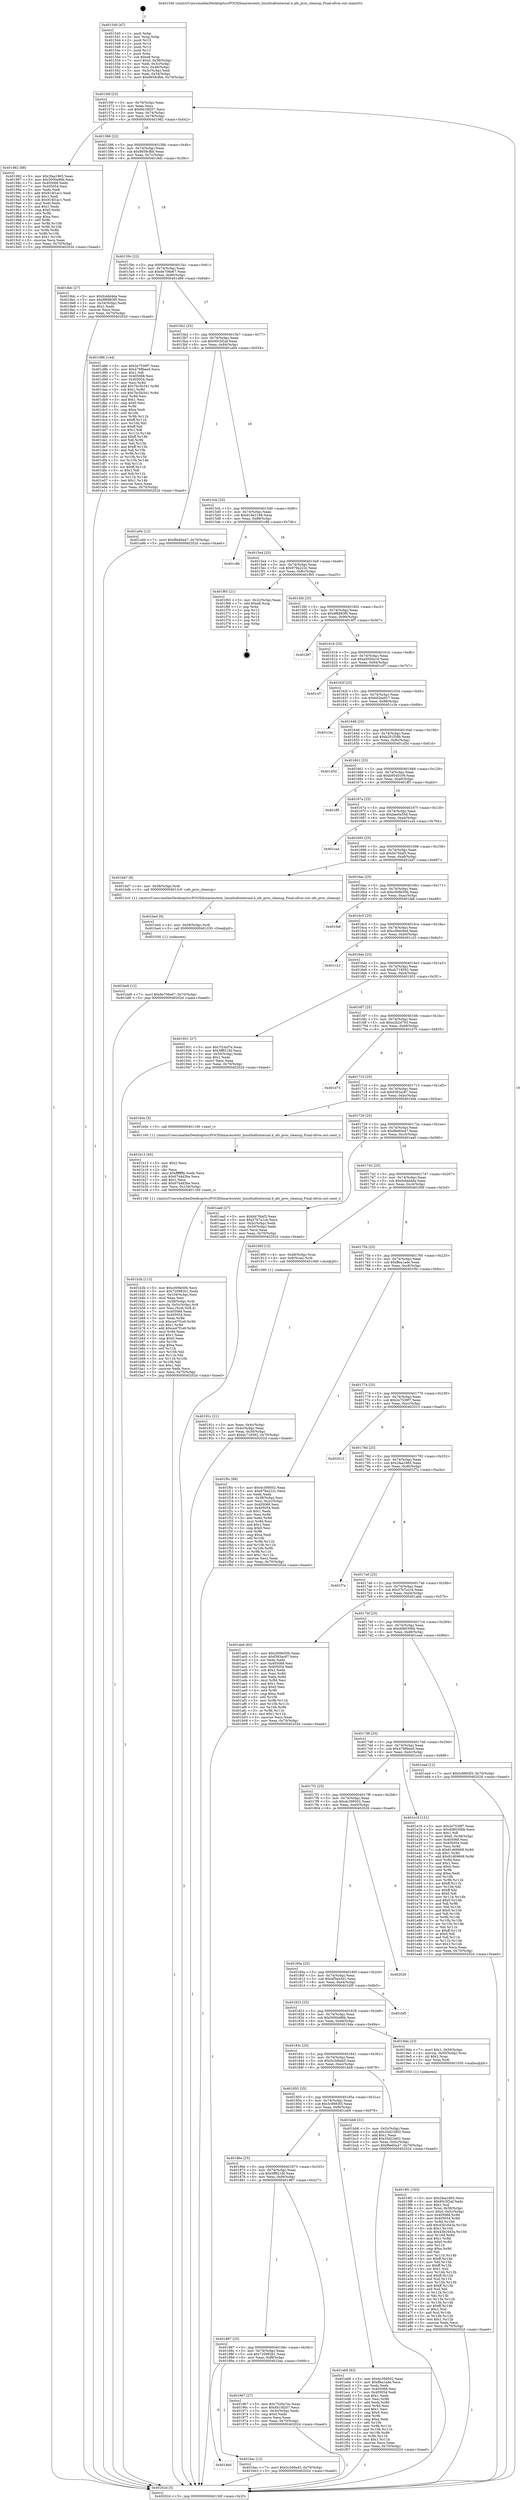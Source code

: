 digraph "0x401540" {
  label = "0x401540 (/mnt/c/Users/mathe/Desktop/tcc/POCII/binaries/extr_linuxfsafsinternal.h_afs_proc_cleanup_Final-ollvm.out::main(0))"
  labelloc = "t"
  node[shape=record]

  Entry [label="",width=0.3,height=0.3,shape=circle,fillcolor=black,style=filled]
  "0x40156f" [label="{
     0x40156f [23]\l
     | [instrs]\l
     &nbsp;&nbsp;0x40156f \<+3\>: mov -0x70(%rbp),%eax\l
     &nbsp;&nbsp;0x401572 \<+2\>: mov %eax,%ecx\l
     &nbsp;&nbsp;0x401574 \<+6\>: sub $0x8410f207,%ecx\l
     &nbsp;&nbsp;0x40157a \<+3\>: mov %eax,-0x74(%rbp)\l
     &nbsp;&nbsp;0x40157d \<+3\>: mov %ecx,-0x78(%rbp)\l
     &nbsp;&nbsp;0x401580 \<+6\>: je 0000000000401982 \<main+0x442\>\l
  }"]
  "0x401982" [label="{
     0x401982 [88]\l
     | [instrs]\l
     &nbsp;&nbsp;0x401982 \<+5\>: mov $0x2faa1865,%eax\l
     &nbsp;&nbsp;0x401987 \<+5\>: mov $0x5000e86b,%ecx\l
     &nbsp;&nbsp;0x40198c \<+7\>: mov 0x405068,%edx\l
     &nbsp;&nbsp;0x401993 \<+7\>: mov 0x405054,%esi\l
     &nbsp;&nbsp;0x40199a \<+2\>: mov %edx,%edi\l
     &nbsp;&nbsp;0x40199c \<+6\>: add $0x914f1ac1,%edi\l
     &nbsp;&nbsp;0x4019a2 \<+3\>: sub $0x1,%edi\l
     &nbsp;&nbsp;0x4019a5 \<+6\>: sub $0x914f1ac1,%edi\l
     &nbsp;&nbsp;0x4019ab \<+3\>: imul %edi,%edx\l
     &nbsp;&nbsp;0x4019ae \<+3\>: and $0x1,%edx\l
     &nbsp;&nbsp;0x4019b1 \<+3\>: cmp $0x0,%edx\l
     &nbsp;&nbsp;0x4019b4 \<+4\>: sete %r8b\l
     &nbsp;&nbsp;0x4019b8 \<+3\>: cmp $0xa,%esi\l
     &nbsp;&nbsp;0x4019bb \<+4\>: setl %r9b\l
     &nbsp;&nbsp;0x4019bf \<+3\>: mov %r8b,%r10b\l
     &nbsp;&nbsp;0x4019c2 \<+3\>: and %r9b,%r10b\l
     &nbsp;&nbsp;0x4019c5 \<+3\>: xor %r9b,%r8b\l
     &nbsp;&nbsp;0x4019c8 \<+3\>: or %r8b,%r10b\l
     &nbsp;&nbsp;0x4019cb \<+4\>: test $0x1,%r10b\l
     &nbsp;&nbsp;0x4019cf \<+3\>: cmovne %ecx,%eax\l
     &nbsp;&nbsp;0x4019d2 \<+3\>: mov %eax,-0x70(%rbp)\l
     &nbsp;&nbsp;0x4019d5 \<+5\>: jmp 000000000040202d \<main+0xaed\>\l
  }"]
  "0x401586" [label="{
     0x401586 [22]\l
     | [instrs]\l
     &nbsp;&nbsp;0x401586 \<+5\>: jmp 000000000040158b \<main+0x4b\>\l
     &nbsp;&nbsp;0x40158b \<+3\>: mov -0x74(%rbp),%eax\l
     &nbsp;&nbsp;0x40158e \<+5\>: sub $0x8658cfbb,%eax\l
     &nbsp;&nbsp;0x401593 \<+3\>: mov %eax,-0x7c(%rbp)\l
     &nbsp;&nbsp;0x401596 \<+6\>: je 00000000004018dc \<main+0x39c\>\l
  }"]
  Exit [label="",width=0.3,height=0.3,shape=circle,fillcolor=black,style=filled,peripheries=2]
  "0x4018dc" [label="{
     0x4018dc [27]\l
     | [instrs]\l
     &nbsp;&nbsp;0x4018dc \<+5\>: mov $0xfcddd4da,%eax\l
     &nbsp;&nbsp;0x4018e1 \<+5\>: mov $0x9f6883f0,%ecx\l
     &nbsp;&nbsp;0x4018e6 \<+3\>: mov -0x34(%rbp),%edx\l
     &nbsp;&nbsp;0x4018e9 \<+3\>: cmp $0x2,%edx\l
     &nbsp;&nbsp;0x4018ec \<+3\>: cmovne %ecx,%eax\l
     &nbsp;&nbsp;0x4018ef \<+3\>: mov %eax,-0x70(%rbp)\l
     &nbsp;&nbsp;0x4018f2 \<+5\>: jmp 000000000040202d \<main+0xaed\>\l
  }"]
  "0x40159c" [label="{
     0x40159c [22]\l
     | [instrs]\l
     &nbsp;&nbsp;0x40159c \<+5\>: jmp 00000000004015a1 \<main+0x61\>\l
     &nbsp;&nbsp;0x4015a1 \<+3\>: mov -0x74(%rbp),%eax\l
     &nbsp;&nbsp;0x4015a4 \<+5\>: sub $0x8e706e67,%eax\l
     &nbsp;&nbsp;0x4015a9 \<+3\>: mov %eax,-0x80(%rbp)\l
     &nbsp;&nbsp;0x4015ac \<+6\>: je 0000000000401d86 \<main+0x846\>\l
  }"]
  "0x40202d" [label="{
     0x40202d [5]\l
     | [instrs]\l
     &nbsp;&nbsp;0x40202d \<+5\>: jmp 000000000040156f \<main+0x2f\>\l
  }"]
  "0x401540" [label="{
     0x401540 [47]\l
     | [instrs]\l
     &nbsp;&nbsp;0x401540 \<+1\>: push %rbp\l
     &nbsp;&nbsp;0x401541 \<+3\>: mov %rsp,%rbp\l
     &nbsp;&nbsp;0x401544 \<+2\>: push %r15\l
     &nbsp;&nbsp;0x401546 \<+2\>: push %r14\l
     &nbsp;&nbsp;0x401548 \<+2\>: push %r13\l
     &nbsp;&nbsp;0x40154a \<+2\>: push %r12\l
     &nbsp;&nbsp;0x40154c \<+1\>: push %rbx\l
     &nbsp;&nbsp;0x40154d \<+7\>: sub $0xe8,%rsp\l
     &nbsp;&nbsp;0x401554 \<+7\>: movl $0x0,-0x38(%rbp)\l
     &nbsp;&nbsp;0x40155b \<+3\>: mov %edi,-0x3c(%rbp)\l
     &nbsp;&nbsp;0x40155e \<+4\>: mov %rsi,-0x48(%rbp)\l
     &nbsp;&nbsp;0x401562 \<+3\>: mov -0x3c(%rbp),%edi\l
     &nbsp;&nbsp;0x401565 \<+3\>: mov %edi,-0x34(%rbp)\l
     &nbsp;&nbsp;0x401568 \<+7\>: movl $0x8658cfbb,-0x70(%rbp)\l
  }"]
  "0x401be9" [label="{
     0x401be9 [12]\l
     | [instrs]\l
     &nbsp;&nbsp;0x401be9 \<+7\>: movl $0x8e706e67,-0x70(%rbp)\l
     &nbsp;&nbsp;0x401bf0 \<+5\>: jmp 000000000040202d \<main+0xaed\>\l
  }"]
  "0x401d86" [label="{
     0x401d86 [144]\l
     | [instrs]\l
     &nbsp;&nbsp;0x401d86 \<+5\>: mov $0x2e7539f7,%eax\l
     &nbsp;&nbsp;0x401d8b \<+5\>: mov $0x4798bee5,%ecx\l
     &nbsp;&nbsp;0x401d90 \<+2\>: mov $0x1,%dl\l
     &nbsp;&nbsp;0x401d92 \<+7\>: mov 0x405068,%esi\l
     &nbsp;&nbsp;0x401d99 \<+7\>: mov 0x405054,%edi\l
     &nbsp;&nbsp;0x401da0 \<+3\>: mov %esi,%r8d\l
     &nbsp;&nbsp;0x401da3 \<+7\>: add $0x7bc5b341,%r8d\l
     &nbsp;&nbsp;0x401daa \<+4\>: sub $0x1,%r8d\l
     &nbsp;&nbsp;0x401dae \<+7\>: sub $0x7bc5b341,%r8d\l
     &nbsp;&nbsp;0x401db5 \<+4\>: imul %r8d,%esi\l
     &nbsp;&nbsp;0x401db9 \<+3\>: and $0x1,%esi\l
     &nbsp;&nbsp;0x401dbc \<+3\>: cmp $0x0,%esi\l
     &nbsp;&nbsp;0x401dbf \<+4\>: sete %r9b\l
     &nbsp;&nbsp;0x401dc3 \<+3\>: cmp $0xa,%edi\l
     &nbsp;&nbsp;0x401dc6 \<+4\>: setl %r10b\l
     &nbsp;&nbsp;0x401dca \<+3\>: mov %r9b,%r11b\l
     &nbsp;&nbsp;0x401dcd \<+4\>: xor $0xff,%r11b\l
     &nbsp;&nbsp;0x401dd1 \<+3\>: mov %r10b,%bl\l
     &nbsp;&nbsp;0x401dd4 \<+3\>: xor $0xff,%bl\l
     &nbsp;&nbsp;0x401dd7 \<+3\>: xor $0x1,%dl\l
     &nbsp;&nbsp;0x401dda \<+3\>: mov %r11b,%r14b\l
     &nbsp;&nbsp;0x401ddd \<+4\>: and $0xff,%r14b\l
     &nbsp;&nbsp;0x401de1 \<+3\>: and %dl,%r9b\l
     &nbsp;&nbsp;0x401de4 \<+3\>: mov %bl,%r15b\l
     &nbsp;&nbsp;0x401de7 \<+4\>: and $0xff,%r15b\l
     &nbsp;&nbsp;0x401deb \<+3\>: and %dl,%r10b\l
     &nbsp;&nbsp;0x401dee \<+3\>: or %r9b,%r14b\l
     &nbsp;&nbsp;0x401df1 \<+3\>: or %r10b,%r15b\l
     &nbsp;&nbsp;0x401df4 \<+3\>: xor %r15b,%r14b\l
     &nbsp;&nbsp;0x401df7 \<+3\>: or %bl,%r11b\l
     &nbsp;&nbsp;0x401dfa \<+4\>: xor $0xff,%r11b\l
     &nbsp;&nbsp;0x401dfe \<+3\>: or $0x1,%dl\l
     &nbsp;&nbsp;0x401e01 \<+3\>: and %dl,%r11b\l
     &nbsp;&nbsp;0x401e04 \<+3\>: or %r11b,%r14b\l
     &nbsp;&nbsp;0x401e07 \<+4\>: test $0x1,%r14b\l
     &nbsp;&nbsp;0x401e0b \<+3\>: cmovne %ecx,%eax\l
     &nbsp;&nbsp;0x401e0e \<+3\>: mov %eax,-0x70(%rbp)\l
     &nbsp;&nbsp;0x401e11 \<+5\>: jmp 000000000040202d \<main+0xaed\>\l
  }"]
  "0x4015b2" [label="{
     0x4015b2 [25]\l
     | [instrs]\l
     &nbsp;&nbsp;0x4015b2 \<+5\>: jmp 00000000004015b7 \<main+0x77\>\l
     &nbsp;&nbsp;0x4015b7 \<+3\>: mov -0x74(%rbp),%eax\l
     &nbsp;&nbsp;0x4015ba \<+5\>: sub $0x90c5f2af,%eax\l
     &nbsp;&nbsp;0x4015bf \<+6\>: mov %eax,-0x84(%rbp)\l
     &nbsp;&nbsp;0x4015c5 \<+6\>: je 0000000000401a94 \<main+0x554\>\l
  }"]
  "0x401be0" [label="{
     0x401be0 [9]\l
     | [instrs]\l
     &nbsp;&nbsp;0x401be0 \<+4\>: mov -0x58(%rbp),%rdi\l
     &nbsp;&nbsp;0x401be4 \<+5\>: call 0000000000401030 \<free@plt\>\l
     | [calls]\l
     &nbsp;&nbsp;0x401030 \{1\} (unknown)\l
  }"]
  "0x401a94" [label="{
     0x401a94 [12]\l
     | [instrs]\l
     &nbsp;&nbsp;0x401a94 \<+7\>: movl $0xf8e60a47,-0x70(%rbp)\l
     &nbsp;&nbsp;0x401a9b \<+5\>: jmp 000000000040202d \<main+0xaed\>\l
  }"]
  "0x4015cb" [label="{
     0x4015cb [25]\l
     | [instrs]\l
     &nbsp;&nbsp;0x4015cb \<+5\>: jmp 00000000004015d0 \<main+0x90\>\l
     &nbsp;&nbsp;0x4015d0 \<+3\>: mov -0x74(%rbp),%eax\l
     &nbsp;&nbsp;0x4015d3 \<+5\>: sub $0x918e2188,%eax\l
     &nbsp;&nbsp;0x4015d8 \<+6\>: mov %eax,-0x88(%rbp)\l
     &nbsp;&nbsp;0x4015de \<+6\>: je 0000000000401c8b \<main+0x74b\>\l
  }"]
  "0x4018a0" [label="{
     0x4018a0\l
  }", style=dashed]
  "0x401c8b" [label="{
     0x401c8b\l
  }", style=dashed]
  "0x4015e4" [label="{
     0x4015e4 [25]\l
     | [instrs]\l
     &nbsp;&nbsp;0x4015e4 \<+5\>: jmp 00000000004015e9 \<main+0xa9\>\l
     &nbsp;&nbsp;0x4015e9 \<+3\>: mov -0x74(%rbp),%eax\l
     &nbsp;&nbsp;0x4015ec \<+5\>: sub $0x979a222c,%eax\l
     &nbsp;&nbsp;0x4015f1 \<+6\>: mov %eax,-0x8c(%rbp)\l
     &nbsp;&nbsp;0x4015f7 \<+6\>: je 0000000000401f65 \<main+0xa25\>\l
  }"]
  "0x401bac" [label="{
     0x401bac [12]\l
     | [instrs]\l
     &nbsp;&nbsp;0x401bac \<+7\>: movl $0x5c3d9a45,-0x70(%rbp)\l
     &nbsp;&nbsp;0x401bb3 \<+5\>: jmp 000000000040202d \<main+0xaed\>\l
  }"]
  "0x401f65" [label="{
     0x401f65 [21]\l
     | [instrs]\l
     &nbsp;&nbsp;0x401f65 \<+3\>: mov -0x2c(%rbp),%eax\l
     &nbsp;&nbsp;0x401f68 \<+7\>: add $0xe8,%rsp\l
     &nbsp;&nbsp;0x401f6f \<+1\>: pop %rbx\l
     &nbsp;&nbsp;0x401f70 \<+2\>: pop %r12\l
     &nbsp;&nbsp;0x401f72 \<+2\>: pop %r13\l
     &nbsp;&nbsp;0x401f74 \<+2\>: pop %r14\l
     &nbsp;&nbsp;0x401f76 \<+2\>: pop %r15\l
     &nbsp;&nbsp;0x401f78 \<+1\>: pop %rbp\l
     &nbsp;&nbsp;0x401f79 \<+1\>: ret\l
  }"]
  "0x4015fd" [label="{
     0x4015fd [25]\l
     | [instrs]\l
     &nbsp;&nbsp;0x4015fd \<+5\>: jmp 0000000000401602 \<main+0xc2\>\l
     &nbsp;&nbsp;0x401602 \<+3\>: mov -0x74(%rbp),%eax\l
     &nbsp;&nbsp;0x401605 \<+5\>: sub $0x9f6883f0,%eax\l
     &nbsp;&nbsp;0x40160a \<+6\>: mov %eax,-0x90(%rbp)\l
     &nbsp;&nbsp;0x401610 \<+6\>: je 00000000004018f7 \<main+0x3b7\>\l
  }"]
  "0x401b3b" [label="{
     0x401b3b [113]\l
     | [instrs]\l
     &nbsp;&nbsp;0x401b3b \<+5\>: mov $0xc009e50b,%ecx\l
     &nbsp;&nbsp;0x401b40 \<+5\>: mov $0x720982b1,%edx\l
     &nbsp;&nbsp;0x401b45 \<+6\>: mov -0x104(%rbp),%esi\l
     &nbsp;&nbsp;0x401b4b \<+3\>: imul %eax,%esi\l
     &nbsp;&nbsp;0x401b4e \<+4\>: mov -0x58(%rbp),%rdi\l
     &nbsp;&nbsp;0x401b52 \<+4\>: movslq -0x5c(%rbp),%r8\l
     &nbsp;&nbsp;0x401b56 \<+4\>: mov %esi,(%rdi,%r8,4)\l
     &nbsp;&nbsp;0x401b5a \<+7\>: mov 0x405068,%eax\l
     &nbsp;&nbsp;0x401b61 \<+7\>: mov 0x405054,%esi\l
     &nbsp;&nbsp;0x401b68 \<+3\>: mov %eax,%r9d\l
     &nbsp;&nbsp;0x401b6b \<+7\>: sub $0xce47f1e9,%r9d\l
     &nbsp;&nbsp;0x401b72 \<+4\>: sub $0x1,%r9d\l
     &nbsp;&nbsp;0x401b76 \<+7\>: add $0xce47f1e9,%r9d\l
     &nbsp;&nbsp;0x401b7d \<+4\>: imul %r9d,%eax\l
     &nbsp;&nbsp;0x401b81 \<+3\>: and $0x1,%eax\l
     &nbsp;&nbsp;0x401b84 \<+3\>: cmp $0x0,%eax\l
     &nbsp;&nbsp;0x401b87 \<+4\>: sete %r10b\l
     &nbsp;&nbsp;0x401b8b \<+3\>: cmp $0xa,%esi\l
     &nbsp;&nbsp;0x401b8e \<+4\>: setl %r11b\l
     &nbsp;&nbsp;0x401b92 \<+3\>: mov %r10b,%bl\l
     &nbsp;&nbsp;0x401b95 \<+3\>: and %r11b,%bl\l
     &nbsp;&nbsp;0x401b98 \<+3\>: xor %r11b,%r10b\l
     &nbsp;&nbsp;0x401b9b \<+3\>: or %r10b,%bl\l
     &nbsp;&nbsp;0x401b9e \<+3\>: test $0x1,%bl\l
     &nbsp;&nbsp;0x401ba1 \<+3\>: cmovne %edx,%ecx\l
     &nbsp;&nbsp;0x401ba4 \<+3\>: mov %ecx,-0x70(%rbp)\l
     &nbsp;&nbsp;0x401ba7 \<+5\>: jmp 000000000040202d \<main+0xaed\>\l
  }"]
  "0x4018f7" [label="{
     0x4018f7\l
  }", style=dashed]
  "0x401616" [label="{
     0x401616 [25]\l
     | [instrs]\l
     &nbsp;&nbsp;0x401616 \<+5\>: jmp 000000000040161b \<main+0xdb\>\l
     &nbsp;&nbsp;0x40161b \<+3\>: mov -0x74(%rbp),%eax\l
     &nbsp;&nbsp;0x40161e \<+5\>: sub $0xa5050a16,%eax\l
     &nbsp;&nbsp;0x401623 \<+6\>: mov %eax,-0x94(%rbp)\l
     &nbsp;&nbsp;0x401629 \<+6\>: je 0000000000401cf7 \<main+0x7b7\>\l
  }"]
  "0x401b13" [label="{
     0x401b13 [40]\l
     | [instrs]\l
     &nbsp;&nbsp;0x401b13 \<+5\>: mov $0x2,%ecx\l
     &nbsp;&nbsp;0x401b18 \<+1\>: cltd\l
     &nbsp;&nbsp;0x401b19 \<+2\>: idiv %ecx\l
     &nbsp;&nbsp;0x401b1b \<+6\>: imul $0xfffffffe,%edx,%ecx\l
     &nbsp;&nbsp;0x401b21 \<+6\>: sub $0x6744d3be,%ecx\l
     &nbsp;&nbsp;0x401b27 \<+3\>: add $0x1,%ecx\l
     &nbsp;&nbsp;0x401b2a \<+6\>: add $0x6744d3be,%ecx\l
     &nbsp;&nbsp;0x401b30 \<+6\>: mov %ecx,-0x104(%rbp)\l
     &nbsp;&nbsp;0x401b36 \<+5\>: call 0000000000401160 \<next_i\>\l
     | [calls]\l
     &nbsp;&nbsp;0x401160 \{1\} (/mnt/c/Users/mathe/Desktop/tcc/POCII/binaries/extr_linuxfsafsinternal.h_afs_proc_cleanup_Final-ollvm.out::next_i)\l
  }"]
  "0x401cf7" [label="{
     0x401cf7\l
  }", style=dashed]
  "0x40162f" [label="{
     0x40162f [25]\l
     | [instrs]\l
     &nbsp;&nbsp;0x40162f \<+5\>: jmp 0000000000401634 \<main+0xf4\>\l
     &nbsp;&nbsp;0x401634 \<+3\>: mov -0x74(%rbp),%eax\l
     &nbsp;&nbsp;0x401637 \<+5\>: sub $0xb02ea917,%eax\l
     &nbsp;&nbsp;0x40163c \<+6\>: mov %eax,-0x98(%rbp)\l
     &nbsp;&nbsp;0x401642 \<+6\>: je 0000000000401c3e \<main+0x6fe\>\l
  }"]
  "0x4019f1" [label="{
     0x4019f1 [163]\l
     | [instrs]\l
     &nbsp;&nbsp;0x4019f1 \<+5\>: mov $0x2faa1865,%ecx\l
     &nbsp;&nbsp;0x4019f6 \<+5\>: mov $0x90c5f2af,%edx\l
     &nbsp;&nbsp;0x4019fb \<+3\>: mov $0x1,%sil\l
     &nbsp;&nbsp;0x4019fe \<+4\>: mov %rax,-0x58(%rbp)\l
     &nbsp;&nbsp;0x401a02 \<+7\>: movl $0x0,-0x5c(%rbp)\l
     &nbsp;&nbsp;0x401a09 \<+8\>: mov 0x405068,%r8d\l
     &nbsp;&nbsp;0x401a11 \<+8\>: mov 0x405054,%r9d\l
     &nbsp;&nbsp;0x401a19 \<+3\>: mov %r8d,%r10d\l
     &nbsp;&nbsp;0x401a1c \<+7\>: add $0x43b1643a,%r10d\l
     &nbsp;&nbsp;0x401a23 \<+4\>: sub $0x1,%r10d\l
     &nbsp;&nbsp;0x401a27 \<+7\>: sub $0x43b1643a,%r10d\l
     &nbsp;&nbsp;0x401a2e \<+4\>: imul %r10d,%r8d\l
     &nbsp;&nbsp;0x401a32 \<+4\>: and $0x1,%r8d\l
     &nbsp;&nbsp;0x401a36 \<+4\>: cmp $0x0,%r8d\l
     &nbsp;&nbsp;0x401a3a \<+4\>: sete %r11b\l
     &nbsp;&nbsp;0x401a3e \<+4\>: cmp $0xa,%r9d\l
     &nbsp;&nbsp;0x401a42 \<+3\>: setl %bl\l
     &nbsp;&nbsp;0x401a45 \<+3\>: mov %r11b,%r14b\l
     &nbsp;&nbsp;0x401a48 \<+4\>: xor $0xff,%r14b\l
     &nbsp;&nbsp;0x401a4c \<+3\>: mov %bl,%r15b\l
     &nbsp;&nbsp;0x401a4f \<+4\>: xor $0xff,%r15b\l
     &nbsp;&nbsp;0x401a53 \<+4\>: xor $0x1,%sil\l
     &nbsp;&nbsp;0x401a57 \<+3\>: mov %r14b,%r12b\l
     &nbsp;&nbsp;0x401a5a \<+4\>: and $0xff,%r12b\l
     &nbsp;&nbsp;0x401a5e \<+3\>: and %sil,%r11b\l
     &nbsp;&nbsp;0x401a61 \<+3\>: mov %r15b,%r13b\l
     &nbsp;&nbsp;0x401a64 \<+4\>: and $0xff,%r13b\l
     &nbsp;&nbsp;0x401a68 \<+3\>: and %sil,%bl\l
     &nbsp;&nbsp;0x401a6b \<+3\>: or %r11b,%r12b\l
     &nbsp;&nbsp;0x401a6e \<+3\>: or %bl,%r13b\l
     &nbsp;&nbsp;0x401a71 \<+3\>: xor %r13b,%r12b\l
     &nbsp;&nbsp;0x401a74 \<+3\>: or %r15b,%r14b\l
     &nbsp;&nbsp;0x401a77 \<+4\>: xor $0xff,%r14b\l
     &nbsp;&nbsp;0x401a7b \<+4\>: or $0x1,%sil\l
     &nbsp;&nbsp;0x401a7f \<+3\>: and %sil,%r14b\l
     &nbsp;&nbsp;0x401a82 \<+3\>: or %r14b,%r12b\l
     &nbsp;&nbsp;0x401a85 \<+4\>: test $0x1,%r12b\l
     &nbsp;&nbsp;0x401a89 \<+3\>: cmovne %edx,%ecx\l
     &nbsp;&nbsp;0x401a8c \<+3\>: mov %ecx,-0x70(%rbp)\l
     &nbsp;&nbsp;0x401a8f \<+5\>: jmp 000000000040202d \<main+0xaed\>\l
  }"]
  "0x401c3e" [label="{
     0x401c3e\l
  }", style=dashed]
  "0x401648" [label="{
     0x401648 [25]\l
     | [instrs]\l
     &nbsp;&nbsp;0x401648 \<+5\>: jmp 000000000040164d \<main+0x10d\>\l
     &nbsp;&nbsp;0x40164d \<+3\>: mov -0x74(%rbp),%eax\l
     &nbsp;&nbsp;0x401650 \<+5\>: sub $0xb201f58b,%eax\l
     &nbsp;&nbsp;0x401655 \<+6\>: mov %eax,-0x9c(%rbp)\l
     &nbsp;&nbsp;0x40165b \<+6\>: je 0000000000401d5d \<main+0x81d\>\l
  }"]
  "0x401887" [label="{
     0x401887 [25]\l
     | [instrs]\l
     &nbsp;&nbsp;0x401887 \<+5\>: jmp 000000000040188c \<main+0x34c\>\l
     &nbsp;&nbsp;0x40188c \<+3\>: mov -0x74(%rbp),%eax\l
     &nbsp;&nbsp;0x40188f \<+5\>: sub $0x720982b1,%eax\l
     &nbsp;&nbsp;0x401894 \<+6\>: mov %eax,-0xf8(%rbp)\l
     &nbsp;&nbsp;0x40189a \<+6\>: je 0000000000401bac \<main+0x66c\>\l
  }"]
  "0x401d5d" [label="{
     0x401d5d\l
  }", style=dashed]
  "0x401661" [label="{
     0x401661 [25]\l
     | [instrs]\l
     &nbsp;&nbsp;0x401661 \<+5\>: jmp 0000000000401666 \<main+0x126\>\l
     &nbsp;&nbsp;0x401666 \<+3\>: mov -0x74(%rbp),%eax\l
     &nbsp;&nbsp;0x401669 \<+5\>: sub $0xb9540109,%eax\l
     &nbsp;&nbsp;0x40166e \<+6\>: mov %eax,-0xa0(%rbp)\l
     &nbsp;&nbsp;0x401674 \<+6\>: je 0000000000401ff5 \<main+0xab5\>\l
  }"]
  "0x401967" [label="{
     0x401967 [27]\l
     | [instrs]\l
     &nbsp;&nbsp;0x401967 \<+5\>: mov $0x7520e7ec,%eax\l
     &nbsp;&nbsp;0x40196c \<+5\>: mov $0x8410f207,%ecx\l
     &nbsp;&nbsp;0x401971 \<+3\>: mov -0x30(%rbp),%edx\l
     &nbsp;&nbsp;0x401974 \<+3\>: cmp $0x0,%edx\l
     &nbsp;&nbsp;0x401977 \<+3\>: cmove %ecx,%eax\l
     &nbsp;&nbsp;0x40197a \<+3\>: mov %eax,-0x70(%rbp)\l
     &nbsp;&nbsp;0x40197d \<+5\>: jmp 000000000040202d \<main+0xaed\>\l
  }"]
  "0x401ff5" [label="{
     0x401ff5\l
  }", style=dashed]
  "0x40167a" [label="{
     0x40167a [25]\l
     | [instrs]\l
     &nbsp;&nbsp;0x40167a \<+5\>: jmp 000000000040167f \<main+0x13f\>\l
     &nbsp;&nbsp;0x40167f \<+3\>: mov -0x74(%rbp),%eax\l
     &nbsp;&nbsp;0x401682 \<+5\>: sub $0xbae0e55d,%eax\l
     &nbsp;&nbsp;0x401687 \<+6\>: mov %eax,-0xa4(%rbp)\l
     &nbsp;&nbsp;0x40168d \<+6\>: je 0000000000401ca4 \<main+0x764\>\l
  }"]
  "0x40186e" [label="{
     0x40186e [25]\l
     | [instrs]\l
     &nbsp;&nbsp;0x40186e \<+5\>: jmp 0000000000401873 \<main+0x333\>\l
     &nbsp;&nbsp;0x401873 \<+3\>: mov -0x74(%rbp),%eax\l
     &nbsp;&nbsp;0x401876 \<+5\>: sub $0x5ff821fd,%eax\l
     &nbsp;&nbsp;0x40187b \<+6\>: mov %eax,-0xf4(%rbp)\l
     &nbsp;&nbsp;0x401881 \<+6\>: je 0000000000401967 \<main+0x427\>\l
  }"]
  "0x401ca4" [label="{
     0x401ca4\l
  }", style=dashed]
  "0x401693" [label="{
     0x401693 [25]\l
     | [instrs]\l
     &nbsp;&nbsp;0x401693 \<+5\>: jmp 0000000000401698 \<main+0x158\>\l
     &nbsp;&nbsp;0x401698 \<+3\>: mov -0x74(%rbp),%eax\l
     &nbsp;&nbsp;0x40169b \<+5\>: sub $0xbb7fdaf3,%eax\l
     &nbsp;&nbsp;0x4016a0 \<+6\>: mov %eax,-0xa8(%rbp)\l
     &nbsp;&nbsp;0x4016a6 \<+6\>: je 0000000000401bd7 \<main+0x697\>\l
  }"]
  "0x401eb9" [label="{
     0x401eb9 [83]\l
     | [instrs]\l
     &nbsp;&nbsp;0x401eb9 \<+5\>: mov $0x4c399502,%eax\l
     &nbsp;&nbsp;0x401ebe \<+5\>: mov $0xffea1ade,%ecx\l
     &nbsp;&nbsp;0x401ec3 \<+2\>: xor %edx,%edx\l
     &nbsp;&nbsp;0x401ec5 \<+7\>: mov 0x405068,%esi\l
     &nbsp;&nbsp;0x401ecc \<+7\>: mov 0x405054,%edi\l
     &nbsp;&nbsp;0x401ed3 \<+3\>: sub $0x1,%edx\l
     &nbsp;&nbsp;0x401ed6 \<+3\>: mov %esi,%r8d\l
     &nbsp;&nbsp;0x401ed9 \<+3\>: add %edx,%r8d\l
     &nbsp;&nbsp;0x401edc \<+4\>: imul %r8d,%esi\l
     &nbsp;&nbsp;0x401ee0 \<+3\>: and $0x1,%esi\l
     &nbsp;&nbsp;0x401ee3 \<+3\>: cmp $0x0,%esi\l
     &nbsp;&nbsp;0x401ee6 \<+4\>: sete %r9b\l
     &nbsp;&nbsp;0x401eea \<+3\>: cmp $0xa,%edi\l
     &nbsp;&nbsp;0x401eed \<+4\>: setl %r10b\l
     &nbsp;&nbsp;0x401ef1 \<+3\>: mov %r9b,%r11b\l
     &nbsp;&nbsp;0x401ef4 \<+3\>: and %r10b,%r11b\l
     &nbsp;&nbsp;0x401ef7 \<+3\>: xor %r10b,%r9b\l
     &nbsp;&nbsp;0x401efa \<+3\>: or %r9b,%r11b\l
     &nbsp;&nbsp;0x401efd \<+4\>: test $0x1,%r11b\l
     &nbsp;&nbsp;0x401f01 \<+3\>: cmovne %ecx,%eax\l
     &nbsp;&nbsp;0x401f04 \<+3\>: mov %eax,-0x70(%rbp)\l
     &nbsp;&nbsp;0x401f07 \<+5\>: jmp 000000000040202d \<main+0xaed\>\l
  }"]
  "0x401bd7" [label="{
     0x401bd7 [9]\l
     | [instrs]\l
     &nbsp;&nbsp;0x401bd7 \<+4\>: mov -0x58(%rbp),%rdi\l
     &nbsp;&nbsp;0x401bdb \<+5\>: call 00000000004013c0 \<afs_proc_cleanup\>\l
     | [calls]\l
     &nbsp;&nbsp;0x4013c0 \{1\} (/mnt/c/Users/mathe/Desktop/tcc/POCII/binaries/extr_linuxfsafsinternal.h_afs_proc_cleanup_Final-ollvm.out::afs_proc_cleanup)\l
  }"]
  "0x4016ac" [label="{
     0x4016ac [25]\l
     | [instrs]\l
     &nbsp;&nbsp;0x4016ac \<+5\>: jmp 00000000004016b1 \<main+0x171\>\l
     &nbsp;&nbsp;0x4016b1 \<+3\>: mov -0x74(%rbp),%eax\l
     &nbsp;&nbsp;0x4016b4 \<+5\>: sub $0xc009e50b,%eax\l
     &nbsp;&nbsp;0x4016b9 \<+6\>: mov %eax,-0xac(%rbp)\l
     &nbsp;&nbsp;0x4016bf \<+6\>: je 0000000000401fa8 \<main+0xa68\>\l
  }"]
  "0x401855" [label="{
     0x401855 [25]\l
     | [instrs]\l
     &nbsp;&nbsp;0x401855 \<+5\>: jmp 000000000040185a \<main+0x31a\>\l
     &nbsp;&nbsp;0x40185a \<+3\>: mov -0x74(%rbp),%eax\l
     &nbsp;&nbsp;0x40185d \<+5\>: sub $0x5c9893f3,%eax\l
     &nbsp;&nbsp;0x401862 \<+6\>: mov %eax,-0xf0(%rbp)\l
     &nbsp;&nbsp;0x401868 \<+6\>: je 0000000000401eb9 \<main+0x979\>\l
  }"]
  "0x401fa8" [label="{
     0x401fa8\l
  }", style=dashed]
  "0x4016c5" [label="{
     0x4016c5 [25]\l
     | [instrs]\l
     &nbsp;&nbsp;0x4016c5 \<+5\>: jmp 00000000004016ca \<main+0x18a\>\l
     &nbsp;&nbsp;0x4016ca \<+3\>: mov -0x74(%rbp),%eax\l
     &nbsp;&nbsp;0x4016cd \<+5\>: sub $0xc0bdc9ed,%eax\l
     &nbsp;&nbsp;0x4016d2 \<+6\>: mov %eax,-0xb0(%rbp)\l
     &nbsp;&nbsp;0x4016d8 \<+6\>: je 0000000000401c23 \<main+0x6e3\>\l
  }"]
  "0x401bb8" [label="{
     0x401bb8 [31]\l
     | [instrs]\l
     &nbsp;&nbsp;0x401bb8 \<+3\>: mov -0x5c(%rbp),%eax\l
     &nbsp;&nbsp;0x401bbb \<+5\>: sub $0x35d23d02,%eax\l
     &nbsp;&nbsp;0x401bc0 \<+3\>: add $0x1,%eax\l
     &nbsp;&nbsp;0x401bc3 \<+5\>: add $0x35d23d02,%eax\l
     &nbsp;&nbsp;0x401bc8 \<+3\>: mov %eax,-0x5c(%rbp)\l
     &nbsp;&nbsp;0x401bcb \<+7\>: movl $0xf8e60a47,-0x70(%rbp)\l
     &nbsp;&nbsp;0x401bd2 \<+5\>: jmp 000000000040202d \<main+0xaed\>\l
  }"]
  "0x401c23" [label="{
     0x401c23\l
  }", style=dashed]
  "0x4016de" [label="{
     0x4016de [25]\l
     | [instrs]\l
     &nbsp;&nbsp;0x4016de \<+5\>: jmp 00000000004016e3 \<main+0x1a3\>\l
     &nbsp;&nbsp;0x4016e3 \<+3\>: mov -0x74(%rbp),%eax\l
     &nbsp;&nbsp;0x4016e6 \<+5\>: sub $0xdc718592,%eax\l
     &nbsp;&nbsp;0x4016eb \<+6\>: mov %eax,-0xb4(%rbp)\l
     &nbsp;&nbsp;0x4016f1 \<+6\>: je 0000000000401931 \<main+0x3f1\>\l
  }"]
  "0x40183c" [label="{
     0x40183c [25]\l
     | [instrs]\l
     &nbsp;&nbsp;0x40183c \<+5\>: jmp 0000000000401841 \<main+0x301\>\l
     &nbsp;&nbsp;0x401841 \<+3\>: mov -0x74(%rbp),%eax\l
     &nbsp;&nbsp;0x401844 \<+5\>: sub $0x5c3d9a45,%eax\l
     &nbsp;&nbsp;0x401849 \<+6\>: mov %eax,-0xec(%rbp)\l
     &nbsp;&nbsp;0x40184f \<+6\>: je 0000000000401bb8 \<main+0x678\>\l
  }"]
  "0x401931" [label="{
     0x401931 [27]\l
     | [instrs]\l
     &nbsp;&nbsp;0x401931 \<+5\>: mov $0x7f1dcf7e,%eax\l
     &nbsp;&nbsp;0x401936 \<+5\>: mov $0x5ff821fd,%ecx\l
     &nbsp;&nbsp;0x40193b \<+3\>: mov -0x30(%rbp),%edx\l
     &nbsp;&nbsp;0x40193e \<+3\>: cmp $0x1,%edx\l
     &nbsp;&nbsp;0x401941 \<+3\>: cmovl %ecx,%eax\l
     &nbsp;&nbsp;0x401944 \<+3\>: mov %eax,-0x70(%rbp)\l
     &nbsp;&nbsp;0x401947 \<+5\>: jmp 000000000040202d \<main+0xaed\>\l
  }"]
  "0x4016f7" [label="{
     0x4016f7 [25]\l
     | [instrs]\l
     &nbsp;&nbsp;0x4016f7 \<+5\>: jmp 00000000004016fc \<main+0x1bc\>\l
     &nbsp;&nbsp;0x4016fc \<+3\>: mov -0x74(%rbp),%eax\l
     &nbsp;&nbsp;0x4016ff \<+5\>: sub $0xe2b24793,%eax\l
     &nbsp;&nbsp;0x401704 \<+6\>: mov %eax,-0xb8(%rbp)\l
     &nbsp;&nbsp;0x40170a \<+6\>: je 0000000000401d75 \<main+0x835\>\l
  }"]
  "0x4019da" [label="{
     0x4019da [23]\l
     | [instrs]\l
     &nbsp;&nbsp;0x4019da \<+7\>: movl $0x1,-0x50(%rbp)\l
     &nbsp;&nbsp;0x4019e1 \<+4\>: movslq -0x50(%rbp),%rax\l
     &nbsp;&nbsp;0x4019e5 \<+4\>: shl $0x2,%rax\l
     &nbsp;&nbsp;0x4019e9 \<+3\>: mov %rax,%rdi\l
     &nbsp;&nbsp;0x4019ec \<+5\>: call 0000000000401050 \<malloc@plt\>\l
     | [calls]\l
     &nbsp;&nbsp;0x401050 \{1\} (unknown)\l
  }"]
  "0x401d75" [label="{
     0x401d75\l
  }", style=dashed]
  "0x401710" [label="{
     0x401710 [25]\l
     | [instrs]\l
     &nbsp;&nbsp;0x401710 \<+5\>: jmp 0000000000401715 \<main+0x1d5\>\l
     &nbsp;&nbsp;0x401715 \<+3\>: mov -0x74(%rbp),%eax\l
     &nbsp;&nbsp;0x401718 \<+5\>: sub $0xf383ac87,%eax\l
     &nbsp;&nbsp;0x40171d \<+6\>: mov %eax,-0xbc(%rbp)\l
     &nbsp;&nbsp;0x401723 \<+6\>: je 0000000000401b0e \<main+0x5ce\>\l
  }"]
  "0x401823" [label="{
     0x401823 [25]\l
     | [instrs]\l
     &nbsp;&nbsp;0x401823 \<+5\>: jmp 0000000000401828 \<main+0x2e8\>\l
     &nbsp;&nbsp;0x401828 \<+3\>: mov -0x74(%rbp),%eax\l
     &nbsp;&nbsp;0x40182b \<+5\>: sub $0x5000e86b,%eax\l
     &nbsp;&nbsp;0x401830 \<+6\>: mov %eax,-0xe8(%rbp)\l
     &nbsp;&nbsp;0x401836 \<+6\>: je 00000000004019da \<main+0x49a\>\l
  }"]
  "0x401b0e" [label="{
     0x401b0e [5]\l
     | [instrs]\l
     &nbsp;&nbsp;0x401b0e \<+5\>: call 0000000000401160 \<next_i\>\l
     | [calls]\l
     &nbsp;&nbsp;0x401160 \{1\} (/mnt/c/Users/mathe/Desktop/tcc/POCII/binaries/extr_linuxfsafsinternal.h_afs_proc_cleanup_Final-ollvm.out::next_i)\l
  }"]
  "0x401729" [label="{
     0x401729 [25]\l
     | [instrs]\l
     &nbsp;&nbsp;0x401729 \<+5\>: jmp 000000000040172e \<main+0x1ee\>\l
     &nbsp;&nbsp;0x40172e \<+3\>: mov -0x74(%rbp),%eax\l
     &nbsp;&nbsp;0x401731 \<+5\>: sub $0xf8e60a47,%eax\l
     &nbsp;&nbsp;0x401736 \<+6\>: mov %eax,-0xc0(%rbp)\l
     &nbsp;&nbsp;0x40173c \<+6\>: je 0000000000401aa0 \<main+0x560\>\l
  }"]
  "0x401bf5" [label="{
     0x401bf5\l
  }", style=dashed]
  "0x401aa0" [label="{
     0x401aa0 [27]\l
     | [instrs]\l
     &nbsp;&nbsp;0x401aa0 \<+5\>: mov $0xbb7fdaf3,%eax\l
     &nbsp;&nbsp;0x401aa5 \<+5\>: mov $0x37b7a1cb,%ecx\l
     &nbsp;&nbsp;0x401aaa \<+3\>: mov -0x5c(%rbp),%edx\l
     &nbsp;&nbsp;0x401aad \<+3\>: cmp -0x50(%rbp),%edx\l
     &nbsp;&nbsp;0x401ab0 \<+3\>: cmovl %ecx,%eax\l
     &nbsp;&nbsp;0x401ab3 \<+3\>: mov %eax,-0x70(%rbp)\l
     &nbsp;&nbsp;0x401ab6 \<+5\>: jmp 000000000040202d \<main+0xaed\>\l
  }"]
  "0x401742" [label="{
     0x401742 [25]\l
     | [instrs]\l
     &nbsp;&nbsp;0x401742 \<+5\>: jmp 0000000000401747 \<main+0x207\>\l
     &nbsp;&nbsp;0x401747 \<+3\>: mov -0x74(%rbp),%eax\l
     &nbsp;&nbsp;0x40174a \<+5\>: sub $0xfcddd4da,%eax\l
     &nbsp;&nbsp;0x40174f \<+6\>: mov %eax,-0xc4(%rbp)\l
     &nbsp;&nbsp;0x401755 \<+6\>: je 000000000040190f \<main+0x3cf\>\l
  }"]
  "0x40180a" [label="{
     0x40180a [25]\l
     | [instrs]\l
     &nbsp;&nbsp;0x40180a \<+5\>: jmp 000000000040180f \<main+0x2cf\>\l
     &nbsp;&nbsp;0x40180f \<+3\>: mov -0x74(%rbp),%eax\l
     &nbsp;&nbsp;0x401812 \<+5\>: sub $0x4f5e43d1,%eax\l
     &nbsp;&nbsp;0x401817 \<+6\>: mov %eax,-0xe4(%rbp)\l
     &nbsp;&nbsp;0x40181d \<+6\>: je 0000000000401bf5 \<main+0x6b5\>\l
  }"]
  "0x40190f" [label="{
     0x40190f [13]\l
     | [instrs]\l
     &nbsp;&nbsp;0x40190f \<+4\>: mov -0x48(%rbp),%rax\l
     &nbsp;&nbsp;0x401913 \<+4\>: mov 0x8(%rax),%rdi\l
     &nbsp;&nbsp;0x401917 \<+5\>: call 0000000000401060 \<atoi@plt\>\l
     | [calls]\l
     &nbsp;&nbsp;0x401060 \{1\} (unknown)\l
  }"]
  "0x40175b" [label="{
     0x40175b [25]\l
     | [instrs]\l
     &nbsp;&nbsp;0x40175b \<+5\>: jmp 0000000000401760 \<main+0x220\>\l
     &nbsp;&nbsp;0x401760 \<+3\>: mov -0x74(%rbp),%eax\l
     &nbsp;&nbsp;0x401763 \<+5\>: sub $0xffea1ade,%eax\l
     &nbsp;&nbsp;0x401768 \<+6\>: mov %eax,-0xc8(%rbp)\l
     &nbsp;&nbsp;0x40176e \<+6\>: je 0000000000401f0c \<main+0x9cc\>\l
  }"]
  "0x40191c" [label="{
     0x40191c [21]\l
     | [instrs]\l
     &nbsp;&nbsp;0x40191c \<+3\>: mov %eax,-0x4c(%rbp)\l
     &nbsp;&nbsp;0x40191f \<+3\>: mov -0x4c(%rbp),%eax\l
     &nbsp;&nbsp;0x401922 \<+3\>: mov %eax,-0x30(%rbp)\l
     &nbsp;&nbsp;0x401925 \<+7\>: movl $0xdc718592,-0x70(%rbp)\l
     &nbsp;&nbsp;0x40192c \<+5\>: jmp 000000000040202d \<main+0xaed\>\l
  }"]
  "0x402026" [label="{
     0x402026\l
  }", style=dashed]
  "0x401f0c" [label="{
     0x401f0c [89]\l
     | [instrs]\l
     &nbsp;&nbsp;0x401f0c \<+5\>: mov $0x4c399502,%eax\l
     &nbsp;&nbsp;0x401f11 \<+5\>: mov $0x979a222c,%ecx\l
     &nbsp;&nbsp;0x401f16 \<+2\>: xor %edx,%edx\l
     &nbsp;&nbsp;0x401f18 \<+3\>: mov -0x38(%rbp),%esi\l
     &nbsp;&nbsp;0x401f1b \<+3\>: mov %esi,-0x2c(%rbp)\l
     &nbsp;&nbsp;0x401f1e \<+7\>: mov 0x405068,%esi\l
     &nbsp;&nbsp;0x401f25 \<+7\>: mov 0x405054,%edi\l
     &nbsp;&nbsp;0x401f2c \<+3\>: sub $0x1,%edx\l
     &nbsp;&nbsp;0x401f2f \<+3\>: mov %esi,%r8d\l
     &nbsp;&nbsp;0x401f32 \<+3\>: add %edx,%r8d\l
     &nbsp;&nbsp;0x401f35 \<+4\>: imul %r8d,%esi\l
     &nbsp;&nbsp;0x401f39 \<+3\>: and $0x1,%esi\l
     &nbsp;&nbsp;0x401f3c \<+3\>: cmp $0x0,%esi\l
     &nbsp;&nbsp;0x401f3f \<+4\>: sete %r9b\l
     &nbsp;&nbsp;0x401f43 \<+3\>: cmp $0xa,%edi\l
     &nbsp;&nbsp;0x401f46 \<+4\>: setl %r10b\l
     &nbsp;&nbsp;0x401f4a \<+3\>: mov %r9b,%r11b\l
     &nbsp;&nbsp;0x401f4d \<+3\>: and %r10b,%r11b\l
     &nbsp;&nbsp;0x401f50 \<+3\>: xor %r10b,%r9b\l
     &nbsp;&nbsp;0x401f53 \<+3\>: or %r9b,%r11b\l
     &nbsp;&nbsp;0x401f56 \<+4\>: test $0x1,%r11b\l
     &nbsp;&nbsp;0x401f5a \<+3\>: cmovne %ecx,%eax\l
     &nbsp;&nbsp;0x401f5d \<+3\>: mov %eax,-0x70(%rbp)\l
     &nbsp;&nbsp;0x401f60 \<+5\>: jmp 000000000040202d \<main+0xaed\>\l
  }"]
  "0x401774" [label="{
     0x401774 [25]\l
     | [instrs]\l
     &nbsp;&nbsp;0x401774 \<+5\>: jmp 0000000000401779 \<main+0x239\>\l
     &nbsp;&nbsp;0x401779 \<+3\>: mov -0x74(%rbp),%eax\l
     &nbsp;&nbsp;0x40177c \<+5\>: sub $0x2e7539f7,%eax\l
     &nbsp;&nbsp;0x401781 \<+6\>: mov %eax,-0xcc(%rbp)\l
     &nbsp;&nbsp;0x401787 \<+6\>: je 0000000000402013 \<main+0xad3\>\l
  }"]
  "0x4017f1" [label="{
     0x4017f1 [25]\l
     | [instrs]\l
     &nbsp;&nbsp;0x4017f1 \<+5\>: jmp 00000000004017f6 \<main+0x2b6\>\l
     &nbsp;&nbsp;0x4017f6 \<+3\>: mov -0x74(%rbp),%eax\l
     &nbsp;&nbsp;0x4017f9 \<+5\>: sub $0x4c399502,%eax\l
     &nbsp;&nbsp;0x4017fe \<+6\>: mov %eax,-0xe0(%rbp)\l
     &nbsp;&nbsp;0x401804 \<+6\>: je 0000000000402026 \<main+0xae6\>\l
  }"]
  "0x402013" [label="{
     0x402013\l
  }", style=dashed]
  "0x40178d" [label="{
     0x40178d [25]\l
     | [instrs]\l
     &nbsp;&nbsp;0x40178d \<+5\>: jmp 0000000000401792 \<main+0x252\>\l
     &nbsp;&nbsp;0x401792 \<+3\>: mov -0x74(%rbp),%eax\l
     &nbsp;&nbsp;0x401795 \<+5\>: sub $0x2faa1865,%eax\l
     &nbsp;&nbsp;0x40179a \<+6\>: mov %eax,-0xd0(%rbp)\l
     &nbsp;&nbsp;0x4017a0 \<+6\>: je 0000000000401f7a \<main+0xa3a\>\l
  }"]
  "0x401e16" [label="{
     0x401e16 [151]\l
     | [instrs]\l
     &nbsp;&nbsp;0x401e16 \<+5\>: mov $0x2e7539f7,%eax\l
     &nbsp;&nbsp;0x401e1b \<+5\>: mov $0x4080306b,%ecx\l
     &nbsp;&nbsp;0x401e20 \<+2\>: mov $0x1,%dl\l
     &nbsp;&nbsp;0x401e22 \<+7\>: movl $0x0,-0x38(%rbp)\l
     &nbsp;&nbsp;0x401e29 \<+7\>: mov 0x405068,%esi\l
     &nbsp;&nbsp;0x401e30 \<+7\>: mov 0x405054,%edi\l
     &nbsp;&nbsp;0x401e37 \<+3\>: mov %esi,%r8d\l
     &nbsp;&nbsp;0x401e3a \<+7\>: sub $0x81d69668,%r8d\l
     &nbsp;&nbsp;0x401e41 \<+4\>: sub $0x1,%r8d\l
     &nbsp;&nbsp;0x401e45 \<+7\>: add $0x81d69668,%r8d\l
     &nbsp;&nbsp;0x401e4c \<+4\>: imul %r8d,%esi\l
     &nbsp;&nbsp;0x401e50 \<+3\>: and $0x1,%esi\l
     &nbsp;&nbsp;0x401e53 \<+3\>: cmp $0x0,%esi\l
     &nbsp;&nbsp;0x401e56 \<+4\>: sete %r9b\l
     &nbsp;&nbsp;0x401e5a \<+3\>: cmp $0xa,%edi\l
     &nbsp;&nbsp;0x401e5d \<+4\>: setl %r10b\l
     &nbsp;&nbsp;0x401e61 \<+3\>: mov %r9b,%r11b\l
     &nbsp;&nbsp;0x401e64 \<+4\>: xor $0xff,%r11b\l
     &nbsp;&nbsp;0x401e68 \<+3\>: mov %r10b,%bl\l
     &nbsp;&nbsp;0x401e6b \<+3\>: xor $0xff,%bl\l
     &nbsp;&nbsp;0x401e6e \<+3\>: xor $0x0,%dl\l
     &nbsp;&nbsp;0x401e71 \<+3\>: mov %r11b,%r14b\l
     &nbsp;&nbsp;0x401e74 \<+4\>: and $0x0,%r14b\l
     &nbsp;&nbsp;0x401e78 \<+3\>: and %dl,%r9b\l
     &nbsp;&nbsp;0x401e7b \<+3\>: mov %bl,%r15b\l
     &nbsp;&nbsp;0x401e7e \<+4\>: and $0x0,%r15b\l
     &nbsp;&nbsp;0x401e82 \<+3\>: and %dl,%r10b\l
     &nbsp;&nbsp;0x401e85 \<+3\>: or %r9b,%r14b\l
     &nbsp;&nbsp;0x401e88 \<+3\>: or %r10b,%r15b\l
     &nbsp;&nbsp;0x401e8b \<+3\>: xor %r15b,%r14b\l
     &nbsp;&nbsp;0x401e8e \<+3\>: or %bl,%r11b\l
     &nbsp;&nbsp;0x401e91 \<+4\>: xor $0xff,%r11b\l
     &nbsp;&nbsp;0x401e95 \<+3\>: or $0x0,%dl\l
     &nbsp;&nbsp;0x401e98 \<+3\>: and %dl,%r11b\l
     &nbsp;&nbsp;0x401e9b \<+3\>: or %r11b,%r14b\l
     &nbsp;&nbsp;0x401e9e \<+4\>: test $0x1,%r14b\l
     &nbsp;&nbsp;0x401ea2 \<+3\>: cmovne %ecx,%eax\l
     &nbsp;&nbsp;0x401ea5 \<+3\>: mov %eax,-0x70(%rbp)\l
     &nbsp;&nbsp;0x401ea8 \<+5\>: jmp 000000000040202d \<main+0xaed\>\l
  }"]
  "0x401f7a" [label="{
     0x401f7a\l
  }", style=dashed]
  "0x4017a6" [label="{
     0x4017a6 [25]\l
     | [instrs]\l
     &nbsp;&nbsp;0x4017a6 \<+5\>: jmp 00000000004017ab \<main+0x26b\>\l
     &nbsp;&nbsp;0x4017ab \<+3\>: mov -0x74(%rbp),%eax\l
     &nbsp;&nbsp;0x4017ae \<+5\>: sub $0x37b7a1cb,%eax\l
     &nbsp;&nbsp;0x4017b3 \<+6\>: mov %eax,-0xd4(%rbp)\l
     &nbsp;&nbsp;0x4017b9 \<+6\>: je 0000000000401abb \<main+0x57b\>\l
  }"]
  "0x4017d8" [label="{
     0x4017d8 [25]\l
     | [instrs]\l
     &nbsp;&nbsp;0x4017d8 \<+5\>: jmp 00000000004017dd \<main+0x29d\>\l
     &nbsp;&nbsp;0x4017dd \<+3\>: mov -0x74(%rbp),%eax\l
     &nbsp;&nbsp;0x4017e0 \<+5\>: sub $0x4798bee5,%eax\l
     &nbsp;&nbsp;0x4017e5 \<+6\>: mov %eax,-0xdc(%rbp)\l
     &nbsp;&nbsp;0x4017eb \<+6\>: je 0000000000401e16 \<main+0x8d6\>\l
  }"]
  "0x401abb" [label="{
     0x401abb [83]\l
     | [instrs]\l
     &nbsp;&nbsp;0x401abb \<+5\>: mov $0xc009e50b,%eax\l
     &nbsp;&nbsp;0x401ac0 \<+5\>: mov $0xf383ac87,%ecx\l
     &nbsp;&nbsp;0x401ac5 \<+2\>: xor %edx,%edx\l
     &nbsp;&nbsp;0x401ac7 \<+7\>: mov 0x405068,%esi\l
     &nbsp;&nbsp;0x401ace \<+7\>: mov 0x405054,%edi\l
     &nbsp;&nbsp;0x401ad5 \<+3\>: sub $0x1,%edx\l
     &nbsp;&nbsp;0x401ad8 \<+3\>: mov %esi,%r8d\l
     &nbsp;&nbsp;0x401adb \<+3\>: add %edx,%r8d\l
     &nbsp;&nbsp;0x401ade \<+4\>: imul %r8d,%esi\l
     &nbsp;&nbsp;0x401ae2 \<+3\>: and $0x1,%esi\l
     &nbsp;&nbsp;0x401ae5 \<+3\>: cmp $0x0,%esi\l
     &nbsp;&nbsp;0x401ae8 \<+4\>: sete %r9b\l
     &nbsp;&nbsp;0x401aec \<+3\>: cmp $0xa,%edi\l
     &nbsp;&nbsp;0x401aef \<+4\>: setl %r10b\l
     &nbsp;&nbsp;0x401af3 \<+3\>: mov %r9b,%r11b\l
     &nbsp;&nbsp;0x401af6 \<+3\>: and %r10b,%r11b\l
     &nbsp;&nbsp;0x401af9 \<+3\>: xor %r10b,%r9b\l
     &nbsp;&nbsp;0x401afc \<+3\>: or %r9b,%r11b\l
     &nbsp;&nbsp;0x401aff \<+4\>: test $0x1,%r11b\l
     &nbsp;&nbsp;0x401b03 \<+3\>: cmovne %ecx,%eax\l
     &nbsp;&nbsp;0x401b06 \<+3\>: mov %eax,-0x70(%rbp)\l
     &nbsp;&nbsp;0x401b09 \<+5\>: jmp 000000000040202d \<main+0xaed\>\l
  }"]
  "0x4017bf" [label="{
     0x4017bf [25]\l
     | [instrs]\l
     &nbsp;&nbsp;0x4017bf \<+5\>: jmp 00000000004017c4 \<main+0x284\>\l
     &nbsp;&nbsp;0x4017c4 \<+3\>: mov -0x74(%rbp),%eax\l
     &nbsp;&nbsp;0x4017c7 \<+5\>: sub $0x4080306b,%eax\l
     &nbsp;&nbsp;0x4017cc \<+6\>: mov %eax,-0xd8(%rbp)\l
     &nbsp;&nbsp;0x4017d2 \<+6\>: je 0000000000401ead \<main+0x96d\>\l
  }"]
  "0x401ead" [label="{
     0x401ead [12]\l
     | [instrs]\l
     &nbsp;&nbsp;0x401ead \<+7\>: movl $0x5c9893f3,-0x70(%rbp)\l
     &nbsp;&nbsp;0x401eb4 \<+5\>: jmp 000000000040202d \<main+0xaed\>\l
  }"]
  Entry -> "0x401540" [label=" 1"]
  "0x40156f" -> "0x401982" [label=" 1"]
  "0x40156f" -> "0x401586" [label=" 19"]
  "0x401f65" -> Exit [label=" 1"]
  "0x401586" -> "0x4018dc" [label=" 1"]
  "0x401586" -> "0x40159c" [label=" 18"]
  "0x4018dc" -> "0x40202d" [label=" 1"]
  "0x401540" -> "0x40156f" [label=" 1"]
  "0x40202d" -> "0x40156f" [label=" 19"]
  "0x401f0c" -> "0x40202d" [label=" 1"]
  "0x40159c" -> "0x401d86" [label=" 1"]
  "0x40159c" -> "0x4015b2" [label=" 17"]
  "0x401eb9" -> "0x40202d" [label=" 1"]
  "0x4015b2" -> "0x401a94" [label=" 1"]
  "0x4015b2" -> "0x4015cb" [label=" 16"]
  "0x401ead" -> "0x40202d" [label=" 1"]
  "0x4015cb" -> "0x401c8b" [label=" 0"]
  "0x4015cb" -> "0x4015e4" [label=" 16"]
  "0x401e16" -> "0x40202d" [label=" 1"]
  "0x4015e4" -> "0x401f65" [label=" 1"]
  "0x4015e4" -> "0x4015fd" [label=" 15"]
  "0x401d86" -> "0x40202d" [label=" 1"]
  "0x4015fd" -> "0x4018f7" [label=" 0"]
  "0x4015fd" -> "0x401616" [label=" 15"]
  "0x401be0" -> "0x401be9" [label=" 1"]
  "0x401616" -> "0x401cf7" [label=" 0"]
  "0x401616" -> "0x40162f" [label=" 15"]
  "0x401bd7" -> "0x401be0" [label=" 1"]
  "0x40162f" -> "0x401c3e" [label=" 0"]
  "0x40162f" -> "0x401648" [label=" 15"]
  "0x401bb8" -> "0x40202d" [label=" 1"]
  "0x401648" -> "0x401d5d" [label=" 0"]
  "0x401648" -> "0x401661" [label=" 15"]
  "0x401bac" -> "0x40202d" [label=" 1"]
  "0x401661" -> "0x401ff5" [label=" 0"]
  "0x401661" -> "0x40167a" [label=" 15"]
  "0x401887" -> "0x4018a0" [label=" 0"]
  "0x40167a" -> "0x401ca4" [label=" 0"]
  "0x40167a" -> "0x401693" [label=" 15"]
  "0x401be9" -> "0x40202d" [label=" 1"]
  "0x401693" -> "0x401bd7" [label=" 1"]
  "0x401693" -> "0x4016ac" [label=" 14"]
  "0x401b3b" -> "0x40202d" [label=" 1"]
  "0x4016ac" -> "0x401fa8" [label=" 0"]
  "0x4016ac" -> "0x4016c5" [label=" 14"]
  "0x401b0e" -> "0x401b13" [label=" 1"]
  "0x4016c5" -> "0x401c23" [label=" 0"]
  "0x4016c5" -> "0x4016de" [label=" 14"]
  "0x401abb" -> "0x40202d" [label=" 1"]
  "0x4016de" -> "0x401931" [label=" 1"]
  "0x4016de" -> "0x4016f7" [label=" 13"]
  "0x401a94" -> "0x40202d" [label=" 1"]
  "0x4016f7" -> "0x401d75" [label=" 0"]
  "0x4016f7" -> "0x401710" [label=" 13"]
  "0x4019f1" -> "0x40202d" [label=" 1"]
  "0x401710" -> "0x401b0e" [label=" 1"]
  "0x401710" -> "0x401729" [label=" 12"]
  "0x401982" -> "0x40202d" [label=" 1"]
  "0x401729" -> "0x401aa0" [label=" 2"]
  "0x401729" -> "0x401742" [label=" 10"]
  "0x401967" -> "0x40202d" [label=" 1"]
  "0x401742" -> "0x40190f" [label=" 1"]
  "0x401742" -> "0x40175b" [label=" 9"]
  "0x40190f" -> "0x40191c" [label=" 1"]
  "0x40191c" -> "0x40202d" [label=" 1"]
  "0x401931" -> "0x40202d" [label=" 1"]
  "0x40186e" -> "0x401967" [label=" 1"]
  "0x40175b" -> "0x401f0c" [label=" 1"]
  "0x40175b" -> "0x401774" [label=" 8"]
  "0x401887" -> "0x401bac" [label=" 1"]
  "0x401774" -> "0x402013" [label=" 0"]
  "0x401774" -> "0x40178d" [label=" 8"]
  "0x401855" -> "0x401eb9" [label=" 1"]
  "0x40178d" -> "0x401f7a" [label=" 0"]
  "0x40178d" -> "0x4017a6" [label=" 8"]
  "0x401b13" -> "0x401b3b" [label=" 1"]
  "0x4017a6" -> "0x401abb" [label=" 1"]
  "0x4017a6" -> "0x4017bf" [label=" 7"]
  "0x40183c" -> "0x401bb8" [label=" 1"]
  "0x4017bf" -> "0x401ead" [label=" 1"]
  "0x4017bf" -> "0x4017d8" [label=" 6"]
  "0x40183c" -> "0x401855" [label=" 3"]
  "0x4017d8" -> "0x401e16" [label=" 1"]
  "0x4017d8" -> "0x4017f1" [label=" 5"]
  "0x401855" -> "0x40186e" [label=" 2"]
  "0x4017f1" -> "0x402026" [label=" 0"]
  "0x4017f1" -> "0x40180a" [label=" 5"]
  "0x40186e" -> "0x401887" [label=" 1"]
  "0x40180a" -> "0x401bf5" [label=" 0"]
  "0x40180a" -> "0x401823" [label=" 5"]
  "0x4019da" -> "0x4019f1" [label=" 1"]
  "0x401823" -> "0x4019da" [label=" 1"]
  "0x401823" -> "0x40183c" [label=" 4"]
  "0x401aa0" -> "0x40202d" [label=" 2"]
}
